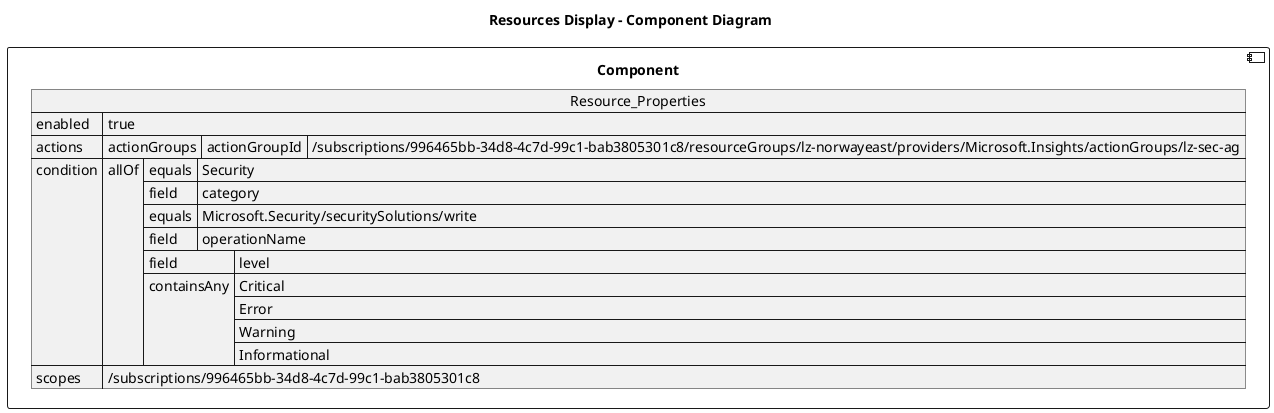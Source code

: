 @startuml

title Resources Display - Component Diagram

component Component {

json  Resource_Properties {
  "enabled": true,
  "actions": {
    "actionGroups": [
      {
        "actionGroupId": "/subscriptions/996465bb-34d8-4c7d-99c1-bab3805301c8/resourceGroups/lz-norwayeast/providers/Microsoft.Insights/actionGroups/lz-sec-ag"
      }
    ]
  },
  "condition": {
    "allOf": [
      {
        "equals": "Security",
        "field": "category"
      },
      {
        "equals": "Microsoft.Security/securitySolutions/write",
        "field": "operationName"
      },
      {
        "field": "level",
        "containsAny": [
          "Critical",
          "Error",
          "Warning",
          "Informational"
        ]
      }
    ]
  },
  "scopes": [
    "/subscriptions/996465bb-34d8-4c7d-99c1-bab3805301c8"
  ]
}
}
@enduml
